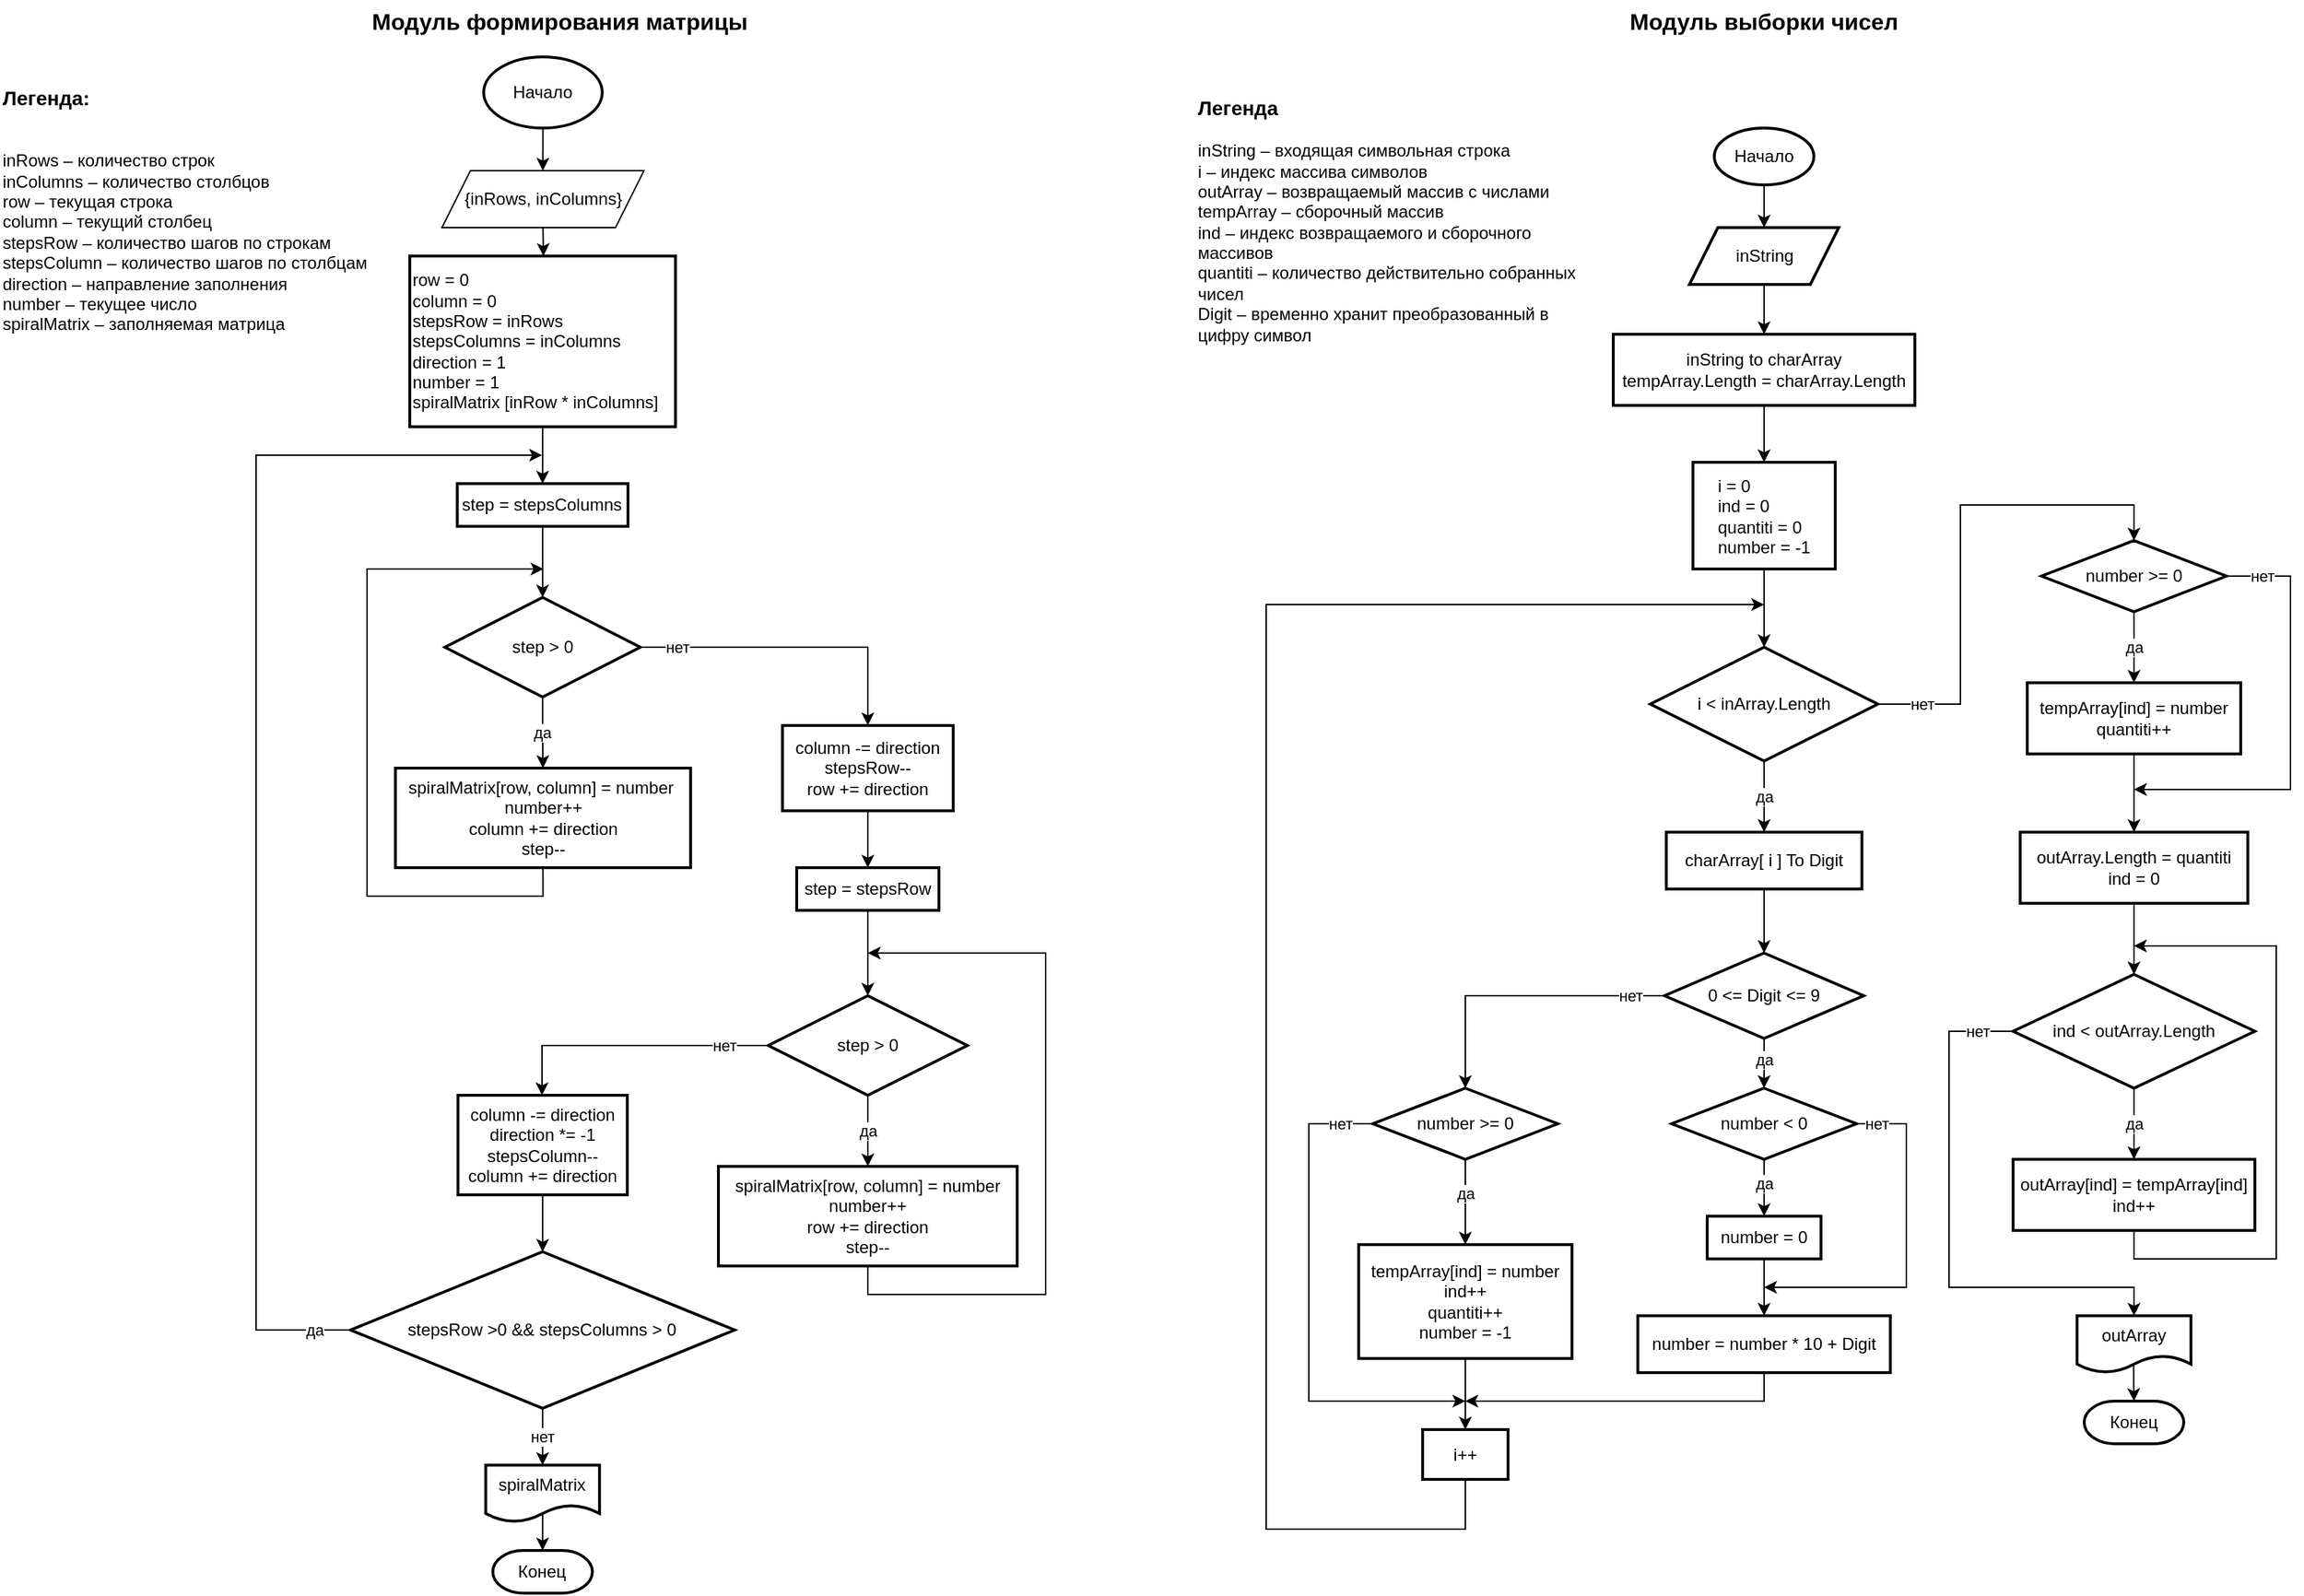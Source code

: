 <mxfile version="21.6.8" type="device">
  <diagram name="Страница — 1" id="DvGwit2RotbHwNRNy4Aj">
    <mxGraphModel dx="1590" dy="1123" grid="1" gridSize="10" guides="1" tooltips="1" connect="1" arrows="1" fold="1" page="1" pageScale="1" pageWidth="827" pageHeight="1169" math="0" shadow="0">
      <root>
        <mxCell id="0" />
        <mxCell id="1" parent="0" />
        <mxCell id="awtu7BCgNXhjJa6UgLH_-3" style="edgeStyle=orthogonalEdgeStyle;rounded=0;orthogonalLoop=1;jettySize=auto;html=1;exitX=0.5;exitY=1;exitDx=0;exitDy=0;exitPerimeter=0;" parent="1" source="awtu7BCgNXhjJa6UgLH_-1" edge="1">
          <mxGeometry relative="1" as="geometry">
            <mxPoint x="401.571" y="135" as="targetPoint" />
          </mxGeometry>
        </mxCell>
        <mxCell id="awtu7BCgNXhjJa6UgLH_-1" value="Начало" style="strokeWidth=2;html=1;shape=mxgraph.flowchart.start_1;whiteSpace=wrap;" parent="1" vertex="1">
          <mxGeometry x="360" y="55" width="83.33" height="50" as="geometry" />
        </mxCell>
        <mxCell id="awtu7BCgNXhjJa6UgLH_-6" style="edgeStyle=orthogonalEdgeStyle;rounded=0;orthogonalLoop=1;jettySize=auto;html=1;exitX=0.5;exitY=1;exitDx=0;exitDy=0;" parent="1" source="awtu7BCgNXhjJa6UgLH_-4" edge="1">
          <mxGeometry relative="1" as="geometry">
            <mxPoint x="402" y="195" as="targetPoint" />
          </mxGeometry>
        </mxCell>
        <mxCell id="awtu7BCgNXhjJa6UgLH_-4" value="&lt;font face=&quot;Arial&quot;&gt;{inRows, inColumns}&lt;/font&gt;" style="shape=parallelogram;perimeter=parallelogramPerimeter;whiteSpace=wrap;html=1;fixedSize=1;" parent="1" vertex="1">
          <mxGeometry x="330.66" y="135" width="142.01" height="40" as="geometry" />
        </mxCell>
        <mxCell id="awtu7BCgNXhjJa6UgLH_-5" value="&lt;h3 style=&quot;text-align: left;&quot;&gt;&lt;span style=&quot;background-color: initial;&quot;&gt;&lt;font face=&quot;Arial&quot;&gt;Легенда:&lt;/font&gt;&lt;/span&gt;&lt;/h3&gt;&lt;div style=&quot;text-align: left;&quot;&gt;&lt;font face=&quot;Arial&quot;&gt;&lt;br&gt;&lt;/font&gt;&lt;/div&gt;&lt;div style=&quot;text-align: left;&quot;&gt;&lt;span style=&quot;background-color: initial;&quot;&gt;&lt;font face=&quot;Arial&quot;&gt;inRows – количество строк&lt;/font&gt;&lt;/span&gt;&lt;/div&gt;&lt;div style=&quot;text-align: left;&quot;&gt;&lt;span style=&quot;background-color: initial;&quot;&gt;&lt;font face=&quot;Arial&quot;&gt;inColumns – количество столбцов&lt;/font&gt;&lt;/span&gt;&lt;/div&gt;&lt;div style=&quot;text-align: left;&quot;&gt;&lt;span style=&quot;background-color: initial;&quot;&gt;&lt;font face=&quot;Arial&quot;&gt;row – текущая строка&lt;/font&gt;&lt;/span&gt;&lt;/div&gt;&lt;div style=&quot;text-align: left;&quot;&gt;&lt;span style=&quot;background-color: initial;&quot;&gt;&lt;font face=&quot;Arial&quot;&gt;column – текущий столбец&lt;/font&gt;&lt;/span&gt;&lt;/div&gt;&lt;div style=&quot;text-align: left;&quot;&gt;&lt;span style=&quot;font-family: Arial; background-color: initial;&quot;&gt;stepsRow – количество шагов по строкам&lt;/span&gt;&lt;br&gt;&lt;/div&gt;&lt;div style=&quot;text-align: left;&quot;&gt;&lt;span style=&quot;background-color: initial;&quot;&gt;&lt;font face=&quot;Arial&quot;&gt;stepsColumn – количество шагов по столбцам&lt;/font&gt;&lt;/span&gt;&lt;/div&gt;&lt;div style=&quot;text-align: left;&quot;&gt;&lt;span style=&quot;background-color: initial;&quot;&gt;&lt;font face=&quot;Arial&quot;&gt;direction – направление заполнения&lt;/font&gt;&lt;/span&gt;&lt;/div&gt;&lt;div style=&quot;text-align: left;&quot;&gt;&lt;span style=&quot;background-color: initial;&quot;&gt;&lt;font face=&quot;Arial&quot;&gt;number – текущее число&lt;/font&gt;&lt;/span&gt;&lt;/div&gt;&lt;div style=&quot;text-align: left;&quot;&gt;&lt;span style=&quot;background-color: initial;&quot;&gt;&lt;font face=&quot;Arial&quot;&gt;spiralMatrix – заполняемая матрица&lt;/font&gt;&lt;/span&gt;&lt;/div&gt;" style="text;html=1;strokeColor=none;fillColor=none;align=center;verticalAlign=top;whiteSpace=wrap;rounded=0;" parent="1" vertex="1">
          <mxGeometry x="20" y="55" width="260" height="220" as="geometry" />
        </mxCell>
        <mxCell id="u1Zfe24nEIfE2NsDHZnL-3" value="" style="edgeStyle=orthogonalEdgeStyle;rounded=0;orthogonalLoop=1;jettySize=auto;html=1;" parent="1" source="awtu7BCgNXhjJa6UgLH_-7" target="u1Zfe24nEIfE2NsDHZnL-2" edge="1">
          <mxGeometry relative="1" as="geometry" />
        </mxCell>
        <mxCell id="awtu7BCgNXhjJa6UgLH_-7" value="&lt;font face=&quot;Arial&quot;&gt;row = 0&lt;br&gt;column = 0&lt;br&gt;stepsRow = inRows&lt;br&gt;stepsColumns = inColumns&lt;br&gt;direction = 1&lt;br&gt;number = 1&lt;br&gt;spiralMatrix [inRow * inColumns]&lt;br&gt;&lt;/font&gt;" style="rounded=1;whiteSpace=wrap;html=1;absoluteArcSize=1;arcSize=0;strokeWidth=2;align=left;" parent="1" vertex="1">
          <mxGeometry x="308.04" y="195" width="186.75" height="120" as="geometry" />
        </mxCell>
        <mxCell id="u1Zfe24nEIfE2NsDHZnL-5" value="да" style="edgeStyle=orthogonalEdgeStyle;rounded=0;orthogonalLoop=1;jettySize=auto;html=1;exitX=0.5;exitY=1;exitDx=0;exitDy=0;" parent="1" source="awtu7BCgNXhjJa6UgLH_-11" target="Ha0NYttJCI5NYpY53pFh-9" edge="1">
          <mxGeometry relative="1" as="geometry" />
        </mxCell>
        <mxCell id="u1Zfe24nEIfE2NsDHZnL-9" value="нет" style="edgeStyle=orthogonalEdgeStyle;rounded=0;orthogonalLoop=1;jettySize=auto;html=1;" parent="1" source="awtu7BCgNXhjJa6UgLH_-11" target="u1Zfe24nEIfE2NsDHZnL-8" edge="1">
          <mxGeometry x="-0.765" relative="1" as="geometry">
            <mxPoint as="offset" />
          </mxGeometry>
        </mxCell>
        <mxCell id="awtu7BCgNXhjJa6UgLH_-11" value="step &amp;gt; 0" style="rhombus;whiteSpace=wrap;html=1;strokeWidth=2;" parent="1" vertex="1">
          <mxGeometry x="332.71" y="435" width="137.39" height="70" as="geometry" />
        </mxCell>
        <mxCell id="Ha0NYttJCI5NYpY53pFh-4" value="spiralMatrix" style="shape=document;whiteSpace=wrap;html=1;boundedLbl=1;strokeWidth=2;" parent="1" vertex="1">
          <mxGeometry x="361.4" y="1045" width="80" height="40" as="geometry" />
        </mxCell>
        <mxCell id="Ha0NYttJCI5NYpY53pFh-7" style="edgeStyle=orthogonalEdgeStyle;rounded=0;orthogonalLoop=1;jettySize=auto;html=1;entryX=0.5;entryY=0;entryDx=0;entryDy=0;entryPerimeter=0;exitX=0.5;exitY=0.858;exitDx=0;exitDy=0;exitPerimeter=0;" parent="1" source="Ha0NYttJCI5NYpY53pFh-4" target="Ha0NYttJCI5NYpY53pFh-6" edge="1">
          <mxGeometry relative="1" as="geometry">
            <mxPoint x="351.4" y="1095" as="sourcePoint" />
          </mxGeometry>
        </mxCell>
        <mxCell id="Ha0NYttJCI5NYpY53pFh-6" value="Конец" style="strokeWidth=2;html=1;shape=mxgraph.flowchart.terminator;whiteSpace=wrap;" parent="1" vertex="1">
          <mxGeometry x="366.4" y="1105" width="70" height="30" as="geometry" />
        </mxCell>
        <mxCell id="u1Zfe24nEIfE2NsDHZnL-6" style="edgeStyle=orthogonalEdgeStyle;rounded=0;orthogonalLoop=1;jettySize=auto;html=1;exitX=0.5;exitY=1;exitDx=0;exitDy=0;" parent="1" source="Ha0NYttJCI5NYpY53pFh-9" edge="1">
          <mxGeometry relative="1" as="geometry">
            <mxPoint x="402" y="415" as="targetPoint" />
            <Array as="points">
              <mxPoint x="402" y="645" />
              <mxPoint x="278" y="645" />
              <mxPoint x="278" y="415" />
              <mxPoint x="402" y="415" />
            </Array>
          </mxGeometry>
        </mxCell>
        <mxCell id="Ha0NYttJCI5NYpY53pFh-9" value="spiralMatrix[row, column] = number&amp;nbsp;&lt;br&gt;number++&lt;br&gt;column += direction&lt;br&gt;step--" style="whiteSpace=wrap;html=1;rounded=1;arcSize=0;strokeWidth=2;" parent="1" vertex="1">
          <mxGeometry x="297.91" y="555" width="207.51" height="70" as="geometry" />
        </mxCell>
        <mxCell id="u1Zfe24nEIfE2NsDHZnL-4" style="edgeStyle=orthogonalEdgeStyle;rounded=0;orthogonalLoop=1;jettySize=auto;html=1;exitX=0.5;exitY=1;exitDx=0;exitDy=0;" parent="1" source="u1Zfe24nEIfE2NsDHZnL-2" target="awtu7BCgNXhjJa6UgLH_-11" edge="1">
          <mxGeometry relative="1" as="geometry" />
        </mxCell>
        <mxCell id="u1Zfe24nEIfE2NsDHZnL-2" value="step = stepsColumns" style="whiteSpace=wrap;html=1;align=center;rounded=1;arcSize=0;strokeWidth=2;" parent="1" vertex="1">
          <mxGeometry x="341.41" y="355" width="120" height="30" as="geometry" />
        </mxCell>
        <mxCell id="u1Zfe24nEIfE2NsDHZnL-12" value="" style="edgeStyle=orthogonalEdgeStyle;rounded=0;orthogonalLoop=1;jettySize=auto;html=1;" parent="1" source="u1Zfe24nEIfE2NsDHZnL-8" target="u1Zfe24nEIfE2NsDHZnL-11" edge="1">
          <mxGeometry relative="1" as="geometry" />
        </mxCell>
        <mxCell id="u1Zfe24nEIfE2NsDHZnL-8" value="column -= direction&lt;br&gt;stepsRow--&lt;br&gt;row += direction" style="whiteSpace=wrap;html=1;strokeWidth=2;" parent="1" vertex="1">
          <mxGeometry x="570" y="525" width="120" height="60" as="geometry" />
        </mxCell>
        <mxCell id="u1Zfe24nEIfE2NsDHZnL-16" value="" style="edgeStyle=orthogonalEdgeStyle;rounded=0;orthogonalLoop=1;jettySize=auto;html=1;" parent="1" source="u1Zfe24nEIfE2NsDHZnL-11" target="u1Zfe24nEIfE2NsDHZnL-15" edge="1">
          <mxGeometry relative="1" as="geometry" />
        </mxCell>
        <mxCell id="u1Zfe24nEIfE2NsDHZnL-11" value="step = stepsRow" style="whiteSpace=wrap;html=1;strokeWidth=2;" parent="1" vertex="1">
          <mxGeometry x="580" y="625" width="100" height="30" as="geometry" />
        </mxCell>
        <mxCell id="u1Zfe24nEIfE2NsDHZnL-18" style="edgeStyle=orthogonalEdgeStyle;rounded=0;orthogonalLoop=1;jettySize=auto;html=1;exitX=0.5;exitY=1;exitDx=0;exitDy=0;" parent="1" source="u1Zfe24nEIfE2NsDHZnL-13" edge="1">
          <mxGeometry relative="1" as="geometry">
            <mxPoint x="630" y="685" as="targetPoint" />
            <Array as="points">
              <mxPoint x="630" y="925" />
              <mxPoint x="755" y="925" />
              <mxPoint x="755" y="685" />
            </Array>
          </mxGeometry>
        </mxCell>
        <mxCell id="u1Zfe24nEIfE2NsDHZnL-13" value="spiralMatrix[row, column] = number&lt;br&gt;number++&lt;br&gt;row += direction&lt;br&gt;step--" style="whiteSpace=wrap;html=1;strokeWidth=2;" parent="1" vertex="1">
          <mxGeometry x="525" y="835" width="210" height="70" as="geometry" />
        </mxCell>
        <mxCell id="u1Zfe24nEIfE2NsDHZnL-17" value="да" style="edgeStyle=orthogonalEdgeStyle;rounded=0;orthogonalLoop=1;jettySize=auto;html=1;exitX=0.5;exitY=1;exitDx=0;exitDy=0;entryX=0.5;entryY=0;entryDx=0;entryDy=0;" parent="1" source="u1Zfe24nEIfE2NsDHZnL-15" target="u1Zfe24nEIfE2NsDHZnL-13" edge="1">
          <mxGeometry relative="1" as="geometry" />
        </mxCell>
        <mxCell id="u1Zfe24nEIfE2NsDHZnL-20" value="нет" style="edgeStyle=orthogonalEdgeStyle;rounded=0;orthogonalLoop=1;jettySize=auto;html=1;" parent="1" source="u1Zfe24nEIfE2NsDHZnL-15" target="u1Zfe24nEIfE2NsDHZnL-19" edge="1">
          <mxGeometry x="-0.682" relative="1" as="geometry">
            <Array as="points">
              <mxPoint x="401" y="750" />
            </Array>
            <mxPoint as="offset" />
          </mxGeometry>
        </mxCell>
        <mxCell id="u1Zfe24nEIfE2NsDHZnL-15" value="step &amp;gt; 0" style="rhombus;whiteSpace=wrap;html=1;strokeWidth=2;" parent="1" vertex="1">
          <mxGeometry x="560" y="715" width="140" height="70" as="geometry" />
        </mxCell>
        <mxCell id="u1Zfe24nEIfE2NsDHZnL-24" value="" style="edgeStyle=orthogonalEdgeStyle;rounded=0;orthogonalLoop=1;jettySize=auto;html=1;" parent="1" source="u1Zfe24nEIfE2NsDHZnL-19" target="u1Zfe24nEIfE2NsDHZnL-23" edge="1">
          <mxGeometry relative="1" as="geometry" />
        </mxCell>
        <mxCell id="u1Zfe24nEIfE2NsDHZnL-19" value="column -= direction&lt;br&gt;direction *= -1&lt;br&gt;stepsColumn--&lt;br&gt;column += direction" style="whiteSpace=wrap;html=1;strokeWidth=2;" parent="1" vertex="1">
          <mxGeometry x="341.91" y="785" width="119" height="70" as="geometry" />
        </mxCell>
        <mxCell id="u1Zfe24nEIfE2NsDHZnL-25" value="да" style="edgeStyle=orthogonalEdgeStyle;rounded=0;orthogonalLoop=1;jettySize=auto;html=1;exitX=0;exitY=0.5;exitDx=0;exitDy=0;" parent="1" source="u1Zfe24nEIfE2NsDHZnL-23" edge="1">
          <mxGeometry x="-0.943" relative="1" as="geometry">
            <mxPoint x="401" y="335" as="targetPoint" />
            <Array as="points">
              <mxPoint x="200" y="950" />
              <mxPoint x="200" y="335" />
            </Array>
            <mxPoint as="offset" />
          </mxGeometry>
        </mxCell>
        <mxCell id="u1Zfe24nEIfE2NsDHZnL-26" value="нет" style="edgeStyle=orthogonalEdgeStyle;rounded=0;orthogonalLoop=1;jettySize=auto;html=1;exitX=0.5;exitY=1;exitDx=0;exitDy=0;entryX=0.5;entryY=0;entryDx=0;entryDy=0;" parent="1" source="u1Zfe24nEIfE2NsDHZnL-23" target="Ha0NYttJCI5NYpY53pFh-4" edge="1">
          <mxGeometry relative="1" as="geometry" />
        </mxCell>
        <mxCell id="u1Zfe24nEIfE2NsDHZnL-23" value="stepsRow &amp;gt;0 &amp;amp;&amp;amp; stepsColumns &amp;gt; 0" style="rhombus;whiteSpace=wrap;html=1;strokeWidth=2;" parent="1" vertex="1">
          <mxGeometry x="266.4" y="895" width="270" height="110" as="geometry" />
        </mxCell>
        <mxCell id="EmdX5fNHuq1iSiNroixk-1" value="&lt;b&gt;&lt;font style=&quot;font-size: 16px;&quot;&gt;Модуль формирования матрицы&lt;/font&gt;&lt;/b&gt;" style="text;html=1;strokeColor=none;fillColor=none;align=center;verticalAlign=middle;whiteSpace=wrap;rounded=0;" parent="1" vertex="1">
          <mxGeometry x="272" y="15" width="282.6" height="30" as="geometry" />
        </mxCell>
        <mxCell id="EmdX5fNHuq1iSiNroixk-2" value="&lt;b&gt;&lt;font style=&quot;font-size: 16px;&quot;&gt;Модуль выборки чисел&lt;/font&gt;&lt;/b&gt;" style="text;html=1;strokeColor=none;fillColor=none;align=center;verticalAlign=middle;whiteSpace=wrap;rounded=0;" parent="1" vertex="1">
          <mxGeometry x="1160" y="15" width="200" height="30" as="geometry" />
        </mxCell>
        <mxCell id="EmdX5fNHuq1iSiNroixk-6" style="edgeStyle=orthogonalEdgeStyle;rounded=0;orthogonalLoop=1;jettySize=auto;html=1;exitX=0.5;exitY=1;exitDx=0;exitDy=0;exitPerimeter=0;" parent="1" source="EmdX5fNHuq1iSiNroixk-4" target="EmdX5fNHuq1iSiNroixk-5" edge="1">
          <mxGeometry relative="1" as="geometry" />
        </mxCell>
        <mxCell id="EmdX5fNHuq1iSiNroixk-4" value="Начало" style="strokeWidth=2;html=1;shape=mxgraph.flowchart.start_1;whiteSpace=wrap;" parent="1" vertex="1">
          <mxGeometry x="1225" y="105" width="70" height="40" as="geometry" />
        </mxCell>
        <mxCell id="EmdX5fNHuq1iSiNroixk-10" value="" style="edgeStyle=orthogonalEdgeStyle;rounded=0;orthogonalLoop=1;jettySize=auto;html=1;" parent="1" source="EmdX5fNHuq1iSiNroixk-5" target="EmdX5fNHuq1iSiNroixk-9" edge="1">
          <mxGeometry relative="1" as="geometry" />
        </mxCell>
        <mxCell id="EmdX5fNHuq1iSiNroixk-5" value="inString" style="shape=parallelogram;perimeter=parallelogramPerimeter;whiteSpace=wrap;html=1;fixedSize=1;strokeWidth=2;" parent="1" vertex="1">
          <mxGeometry x="1207.5" y="175" width="105" height="40" as="geometry" />
        </mxCell>
        <mxCell id="EmdX5fNHuq1iSiNroixk-8" value="&lt;font style=&quot;&quot;&gt;&lt;b style=&quot;font-size: 14px;&quot;&gt;Легенда&lt;/b&gt;&lt;br&gt;&lt;br&gt;&lt;font style=&quot;font-size: 12px;&quot;&gt;inString – входящая символьная строка&lt;br&gt;i – индекс массива символов&lt;br&gt;&lt;/font&gt;outArray – возвращаемый массив с числами&lt;br&gt;tempArray – сборочный массив&lt;br&gt;ind – индекс возвращаемого и сборочного массивов&lt;br&gt;quantiti – количество действительно собранных чисел&lt;br&gt;Digit – временно хранит преобразованный в цифру символ&lt;br&gt;&lt;/font&gt;" style="text;html=1;strokeColor=none;fillColor=none;align=left;verticalAlign=middle;whiteSpace=wrap;rounded=0;labelPosition=center;verticalLabelPosition=middle;" parent="1" vertex="1">
          <mxGeometry x="860" y="70" width="280" height="200" as="geometry" />
        </mxCell>
        <mxCell id="Jo3el0Z35PBfp2zs-FnJ-3" style="edgeStyle=orthogonalEdgeStyle;rounded=0;orthogonalLoop=1;jettySize=auto;html=1;exitX=0.5;exitY=1;exitDx=0;exitDy=0;entryX=0.5;entryY=0;entryDx=0;entryDy=0;" parent="1" source="EmdX5fNHuq1iSiNroixk-9" target="yyMuqoqaVKjdWiteK0y0-17" edge="1">
          <mxGeometry relative="1" as="geometry" />
        </mxCell>
        <mxCell id="EmdX5fNHuq1iSiNroixk-9" value="inString to charArray&lt;br&gt;tempArray.Length = charArray.Length" style="whiteSpace=wrap;html=1;strokeWidth=2;" parent="1" vertex="1">
          <mxGeometry x="1154" y="250" width="211.99" height="50" as="geometry" />
        </mxCell>
        <mxCell id="yyMuqoqaVKjdWiteK0y0-11" style="edgeStyle=orthogonalEdgeStyle;rounded=0;orthogonalLoop=1;jettySize=auto;html=1;exitX=0.5;exitY=1;exitDx=0;exitDy=0;entryX=0.5;entryY=0;entryDx=0;entryDy=0;" parent="1" source="yyMuqoqaVKjdWiteK0y0-1" target="yyMuqoqaVKjdWiteK0y0-5" edge="1">
          <mxGeometry relative="1" as="geometry" />
        </mxCell>
        <mxCell id="yyMuqoqaVKjdWiteK0y0-1" value="charArray[ i ] To Digit" style="rounded=1;whiteSpace=wrap;html=1;absoluteArcSize=1;arcSize=0;strokeWidth=2;" parent="1" vertex="1">
          <mxGeometry x="1191.26" y="600" width="137.5" height="40" as="geometry" />
        </mxCell>
        <mxCell id="yyMuqoqaVKjdWiteK0y0-20" value="да" style="edgeStyle=orthogonalEdgeStyle;rounded=0;orthogonalLoop=1;jettySize=auto;html=1;exitX=0.5;exitY=1;exitDx=0;exitDy=0;entryX=0.5;entryY=0;entryDx=0;entryDy=0;" parent="1" source="yyMuqoqaVKjdWiteK0y0-5" target="yyMuqoqaVKjdWiteK0y0-19" edge="1">
          <mxGeometry x="-0.143" relative="1" as="geometry">
            <mxPoint as="offset" />
          </mxGeometry>
        </mxCell>
        <mxCell id="yyMuqoqaVKjdWiteK0y0-28" value="нет" style="edgeStyle=orthogonalEdgeStyle;rounded=0;orthogonalLoop=1;jettySize=auto;html=1;exitX=0;exitY=0.5;exitDx=0;exitDy=0;entryX=0.5;entryY=0;entryDx=0;entryDy=0;" parent="1" source="yyMuqoqaVKjdWiteK0y0-5" target="yyMuqoqaVKjdWiteK0y0-27" edge="1">
          <mxGeometry x="-0.765" relative="1" as="geometry">
            <mxPoint as="offset" />
          </mxGeometry>
        </mxCell>
        <mxCell id="yyMuqoqaVKjdWiteK0y0-5" value="0 &amp;lt;= Digit &amp;lt;= 9" style="rhombus;whiteSpace=wrap;html=1;strokeWidth=2;" parent="1" vertex="1">
          <mxGeometry x="1190" y="685" width="140" height="60" as="geometry" />
        </mxCell>
        <mxCell id="yyMuqoqaVKjdWiteK0y0-33" style="edgeStyle=orthogonalEdgeStyle;rounded=0;orthogonalLoop=1;jettySize=auto;html=1;exitX=0.5;exitY=1;exitDx=0;exitDy=0;" parent="1" source="yyMuqoqaVKjdWiteK0y0-6" edge="1">
          <mxGeometry relative="1" as="geometry">
            <mxPoint x="1050" y="1000" as="targetPoint" />
            <Array as="points">
              <mxPoint x="1260" y="1000" />
            </Array>
          </mxGeometry>
        </mxCell>
        <mxCell id="yyMuqoqaVKjdWiteK0y0-6" value="number = number * 10 + Digit" style="rounded=1;whiteSpace=wrap;html=1;absoluteArcSize=1;arcSize=0;strokeWidth=2;" parent="1" vertex="1">
          <mxGeometry x="1171.25" y="940" width="177.5" height="40" as="geometry" />
        </mxCell>
        <mxCell id="yyMuqoqaVKjdWiteK0y0-9" value="да" style="edgeStyle=orthogonalEdgeStyle;rounded=0;orthogonalLoop=1;jettySize=auto;html=1;exitX=0.5;exitY=1;exitDx=0;exitDy=0;entryX=0.5;entryY=0;entryDx=0;entryDy=0;" parent="1" source="yyMuqoqaVKjdWiteK0y0-7" target="yyMuqoqaVKjdWiteK0y0-1" edge="1">
          <mxGeometry relative="1" as="geometry" />
        </mxCell>
        <mxCell id="FL35kg1szU_DRtUcH_IO-7" value="нет" style="edgeStyle=orthogonalEdgeStyle;rounded=0;orthogonalLoop=1;jettySize=auto;html=1;exitX=1;exitY=0.5;exitDx=0;exitDy=0;entryX=0.5;entryY=0;entryDx=0;entryDy=0;" edge="1" parent="1" source="yyMuqoqaVKjdWiteK0y0-7" target="FL35kg1szU_DRtUcH_IO-4">
          <mxGeometry x="-0.821" relative="1" as="geometry">
            <Array as="points">
              <mxPoint x="1398" y="510" />
              <mxPoint x="1398" y="370" />
              <mxPoint x="1520" y="370" />
            </Array>
            <mxPoint as="offset" />
          </mxGeometry>
        </mxCell>
        <mxCell id="yyMuqoqaVKjdWiteK0y0-7" value="i &amp;lt; inArray.Length" style="rhombus;whiteSpace=wrap;html=1;strokeWidth=2;" parent="1" vertex="1">
          <mxGeometry x="1180" y="470" width="160.01" height="80" as="geometry" />
        </mxCell>
        <mxCell id="yyMuqoqaVKjdWiteK0y0-16" style="edgeStyle=orthogonalEdgeStyle;rounded=0;orthogonalLoop=1;jettySize=auto;html=1;exitX=0.5;exitY=1;exitDx=0;exitDy=0;" parent="1" source="yyMuqoqaVKjdWiteK0y0-13" edge="1">
          <mxGeometry relative="1" as="geometry">
            <mxPoint x="1260" y="440" as="targetPoint" />
            <Array as="points">
              <mxPoint x="1050" y="1090" />
              <mxPoint x="910" y="1090" />
              <mxPoint x="910" y="440" />
            </Array>
          </mxGeometry>
        </mxCell>
        <mxCell id="yyMuqoqaVKjdWiteK0y0-13" value="i++" style="rounded=1;whiteSpace=wrap;html=1;absoluteArcSize=1;arcSize=0;strokeWidth=2;" parent="1" vertex="1">
          <mxGeometry x="1020" y="1020" width="60" height="35" as="geometry" />
        </mxCell>
        <mxCell id="Jo3el0Z35PBfp2zs-FnJ-5" style="edgeStyle=orthogonalEdgeStyle;rounded=0;orthogonalLoop=1;jettySize=auto;html=1;exitX=0.5;exitY=1;exitDx=0;exitDy=0;entryX=0.5;entryY=0;entryDx=0;entryDy=0;" parent="1" source="yyMuqoqaVKjdWiteK0y0-17" target="yyMuqoqaVKjdWiteK0y0-7" edge="1">
          <mxGeometry relative="1" as="geometry" />
        </mxCell>
        <mxCell id="yyMuqoqaVKjdWiteK0y0-17" value="&lt;div style=&quot;text-align: left;&quot;&gt;&lt;span style=&quot;background-color: initial;&quot;&gt;i = 0&lt;/span&gt;&lt;/div&gt;&lt;div style=&quot;text-align: left;&quot;&gt;&lt;span style=&quot;background-color: initial;&quot;&gt;ind = 0&lt;/span&gt;&lt;/div&gt;&lt;div style=&quot;text-align: left;&quot;&gt;&lt;span style=&quot;background-color: initial;&quot;&gt;quantiti = 0&lt;/span&gt;&lt;br&gt;&lt;/div&gt;&lt;div style=&quot;text-align: left;&quot;&gt;&lt;span style=&quot;background-color: initial;&quot;&gt;number = -1&lt;/span&gt;&lt;/div&gt;" style="rounded=1;whiteSpace=wrap;html=1;absoluteArcSize=1;arcSize=0;strokeWidth=2;align=center;" parent="1" vertex="1">
          <mxGeometry x="1209.99" y="340" width="100" height="75" as="geometry" />
        </mxCell>
        <mxCell id="yyMuqoqaVKjdWiteK0y0-23" value="да" style="edgeStyle=orthogonalEdgeStyle;rounded=0;orthogonalLoop=1;jettySize=auto;html=1;exitX=0.5;exitY=1;exitDx=0;exitDy=0;entryX=0.5;entryY=0;entryDx=0;entryDy=0;" parent="1" source="yyMuqoqaVKjdWiteK0y0-19" target="yyMuqoqaVKjdWiteK0y0-21" edge="1">
          <mxGeometry x="-0.143" relative="1" as="geometry">
            <mxPoint as="offset" />
          </mxGeometry>
        </mxCell>
        <mxCell id="yyMuqoqaVKjdWiteK0y0-25" value="нет" style="edgeStyle=orthogonalEdgeStyle;rounded=0;orthogonalLoop=1;jettySize=auto;html=1;exitX=1;exitY=0.5;exitDx=0;exitDy=0;" parent="1" source="yyMuqoqaVKjdWiteK0y0-19" edge="1">
          <mxGeometry x="-0.89" relative="1" as="geometry">
            <mxPoint x="1260" y="920" as="targetPoint" />
            <Array as="points">
              <mxPoint x="1360" y="805" />
              <mxPoint x="1360" y="920" />
            </Array>
            <mxPoint as="offset" />
          </mxGeometry>
        </mxCell>
        <mxCell id="yyMuqoqaVKjdWiteK0y0-19" value="number &amp;lt; 0" style="rhombus;whiteSpace=wrap;html=1;strokeWidth=2;" parent="1" vertex="1">
          <mxGeometry x="1195" y="780" width="130" height="50" as="geometry" />
        </mxCell>
        <mxCell id="yyMuqoqaVKjdWiteK0y0-24" style="edgeStyle=orthogonalEdgeStyle;rounded=0;orthogonalLoop=1;jettySize=auto;html=1;exitX=0.5;exitY=1;exitDx=0;exitDy=0;entryX=0.5;entryY=0;entryDx=0;entryDy=0;" parent="1" source="yyMuqoqaVKjdWiteK0y0-21" target="yyMuqoqaVKjdWiteK0y0-6" edge="1">
          <mxGeometry relative="1" as="geometry" />
        </mxCell>
        <mxCell id="yyMuqoqaVKjdWiteK0y0-21" value="number = 0" style="rounded=1;whiteSpace=wrap;html=1;absoluteArcSize=1;arcSize=0;strokeWidth=2;" parent="1" vertex="1">
          <mxGeometry x="1220.01" y="870" width="80" height="30" as="geometry" />
        </mxCell>
        <mxCell id="yyMuqoqaVKjdWiteK0y0-30" value="да" style="edgeStyle=orthogonalEdgeStyle;rounded=0;orthogonalLoop=1;jettySize=auto;html=1;exitX=0.5;exitY=1;exitDx=0;exitDy=0;entryX=0.5;entryY=0;entryDx=0;entryDy=0;" parent="1" source="yyMuqoqaVKjdWiteK0y0-27" target="yyMuqoqaVKjdWiteK0y0-29" edge="1">
          <mxGeometry x="-0.2" relative="1" as="geometry">
            <mxPoint as="offset" />
          </mxGeometry>
        </mxCell>
        <mxCell id="Jo3el0Z35PBfp2zs-FnJ-4" value="нет" style="edgeStyle=orthogonalEdgeStyle;rounded=0;orthogonalLoop=1;jettySize=auto;html=1;exitX=0;exitY=0.5;exitDx=0;exitDy=0;" parent="1" source="yyMuqoqaVKjdWiteK0y0-27" edge="1">
          <mxGeometry x="-0.865" relative="1" as="geometry">
            <mxPoint x="1050" y="1000" as="targetPoint" />
            <Array as="points">
              <mxPoint x="940" y="805" />
              <mxPoint x="940" y="1000" />
            </Array>
            <mxPoint as="offset" />
          </mxGeometry>
        </mxCell>
        <mxCell id="yyMuqoqaVKjdWiteK0y0-27" value="number &amp;gt;= 0" style="rhombus;whiteSpace=wrap;html=1;strokeWidth=2;" parent="1" vertex="1">
          <mxGeometry x="985" y="780" width="130" height="50" as="geometry" />
        </mxCell>
        <mxCell id="yyMuqoqaVKjdWiteK0y0-32" style="edgeStyle=orthogonalEdgeStyle;rounded=0;orthogonalLoop=1;jettySize=auto;html=1;exitX=0.5;exitY=1;exitDx=0;exitDy=0;entryX=0.5;entryY=0;entryDx=0;entryDy=0;" parent="1" source="yyMuqoqaVKjdWiteK0y0-29" target="yyMuqoqaVKjdWiteK0y0-13" edge="1">
          <mxGeometry relative="1" as="geometry" />
        </mxCell>
        <mxCell id="yyMuqoqaVKjdWiteK0y0-29" value="tempArray[ind] = number&lt;br&gt;ind++&lt;br&gt;quantiti++&lt;br&gt;number = -1" style="rounded=1;whiteSpace=wrap;html=1;absoluteArcSize=1;arcSize=0;strokeWidth=2;" parent="1" vertex="1">
          <mxGeometry x="975" y="890" width="150" height="80" as="geometry" />
        </mxCell>
        <mxCell id="Jo3el0Z35PBfp2zs-FnJ-9" style="edgeStyle=orthogonalEdgeStyle;rounded=0;orthogonalLoop=1;jettySize=auto;html=1;exitX=0.5;exitY=1;exitDx=0;exitDy=0;entryX=0.5;entryY=0;entryDx=0;entryDy=0;" parent="1" source="Jo3el0Z35PBfp2zs-FnJ-6" target="Jo3el0Z35PBfp2zs-FnJ-8" edge="1">
          <mxGeometry relative="1" as="geometry" />
        </mxCell>
        <mxCell id="FL35kg1szU_DRtUcH_IO-2" value="" style="edgeStyle=orthogonalEdgeStyle;rounded=0;orthogonalLoop=1;jettySize=auto;html=1;exitX=0.5;exitY=1;exitDx=0;exitDy=0;entryX=0.5;entryY=0;entryDx=0;entryDy=0;" edge="1" parent="1" source="FL35kg1szU_DRtUcH_IO-3" target="Jo3el0Z35PBfp2zs-FnJ-6">
          <mxGeometry relative="1" as="geometry">
            <mxPoint x="1520" y="570" as="sourcePoint" />
            <mxPoint x="1520" y="590" as="targetPoint" />
            <Array as="points" />
          </mxGeometry>
        </mxCell>
        <mxCell id="Jo3el0Z35PBfp2zs-FnJ-6" value="outArray.Length = quantiti&lt;br&gt;ind = 0" style="rounded=1;whiteSpace=wrap;html=1;absoluteArcSize=1;arcSize=0;strokeWidth=2;glass=0;" parent="1" vertex="1">
          <mxGeometry x="1440" y="600" width="160" height="50" as="geometry" />
        </mxCell>
        <mxCell id="Jo3el0Z35PBfp2zs-FnJ-11" value="да" style="edgeStyle=orthogonalEdgeStyle;rounded=0;orthogonalLoop=1;jettySize=auto;html=1;" parent="1" source="Jo3el0Z35PBfp2zs-FnJ-8" target="Jo3el0Z35PBfp2zs-FnJ-10" edge="1">
          <mxGeometry relative="1" as="geometry" />
        </mxCell>
        <mxCell id="Jo3el0Z35PBfp2zs-FnJ-15" value="нет" style="edgeStyle=orthogonalEdgeStyle;rounded=0;orthogonalLoop=1;jettySize=auto;html=1;exitX=0;exitY=0.5;exitDx=0;exitDy=0;entryX=0.5;entryY=0;entryDx=0;entryDy=0;" parent="1" source="Jo3el0Z35PBfp2zs-FnJ-8" target="Jo3el0Z35PBfp2zs-FnJ-13" edge="1">
          <mxGeometry x="-0.867" relative="1" as="geometry">
            <Array as="points">
              <mxPoint x="1390" y="740" />
              <mxPoint x="1390" y="920" />
              <mxPoint x="1520" y="920" />
            </Array>
            <mxPoint as="offset" />
          </mxGeometry>
        </mxCell>
        <mxCell id="Jo3el0Z35PBfp2zs-FnJ-8" value="ind &amp;lt; outArray.Length" style="rhombus;whiteSpace=wrap;html=1;strokeWidth=2;" parent="1" vertex="1">
          <mxGeometry x="1435" y="700" width="170" height="80" as="geometry" />
        </mxCell>
        <mxCell id="Jo3el0Z35PBfp2zs-FnJ-12" style="edgeStyle=orthogonalEdgeStyle;rounded=0;orthogonalLoop=1;jettySize=auto;html=1;exitX=0.5;exitY=1;exitDx=0;exitDy=0;" parent="1" source="Jo3el0Z35PBfp2zs-FnJ-10" edge="1">
          <mxGeometry relative="1" as="geometry">
            <mxPoint x="1520" y="680" as="targetPoint" />
            <Array as="points">
              <mxPoint x="1520" y="900" />
              <mxPoint x="1620" y="900" />
              <mxPoint x="1620" y="680" />
            </Array>
          </mxGeometry>
        </mxCell>
        <mxCell id="Jo3el0Z35PBfp2zs-FnJ-10" value="outArray[ind] = tempArray[ind]&lt;br&gt;ind++" style="whiteSpace=wrap;html=1;strokeWidth=2;" parent="1" vertex="1">
          <mxGeometry x="1435" y="830" width="170" height="50" as="geometry" />
        </mxCell>
        <mxCell id="Jo3el0Z35PBfp2zs-FnJ-13" value="outArray" style="shape=document;whiteSpace=wrap;html=1;boundedLbl=1;strokeWidth=2;" parent="1" vertex="1">
          <mxGeometry x="1480" y="940" width="80" height="40" as="geometry" />
        </mxCell>
        <mxCell id="Jo3el0Z35PBfp2zs-FnJ-16" style="edgeStyle=orthogonalEdgeStyle;rounded=0;orthogonalLoop=1;jettySize=auto;html=1;exitX=0.497;exitY=0.868;exitDx=0;exitDy=0;exitPerimeter=0;entryX=0.5;entryY=0;entryDx=0;entryDy=0;entryPerimeter=0;" parent="1" source="Jo3el0Z35PBfp2zs-FnJ-13" target="Jo3el0Z35PBfp2zs-FnJ-14" edge="1">
          <mxGeometry relative="1" as="geometry">
            <mxPoint x="1530" y="990" as="targetPoint" />
            <Array as="points">
              <mxPoint x="1520" y="990" />
            </Array>
          </mxGeometry>
        </mxCell>
        <mxCell id="Jo3el0Z35PBfp2zs-FnJ-14" value="Конец" style="strokeWidth=2;html=1;shape=mxgraph.flowchart.terminator;whiteSpace=wrap;" parent="1" vertex="1">
          <mxGeometry x="1485" y="1000" width="70" height="30" as="geometry" />
        </mxCell>
        <mxCell id="FL35kg1szU_DRtUcH_IO-3" value="tempArray[ind] = number&lt;br&gt;quantiti++" style="rounded=1;whiteSpace=wrap;html=1;absoluteArcSize=1;arcSize=0;strokeWidth=2;" vertex="1" parent="1">
          <mxGeometry x="1445" y="495" width="150" height="50" as="geometry" />
        </mxCell>
        <mxCell id="FL35kg1szU_DRtUcH_IO-5" value="да" style="edgeStyle=orthogonalEdgeStyle;rounded=0;orthogonalLoop=1;jettySize=auto;html=1;exitX=0.5;exitY=1;exitDx=0;exitDy=0;entryX=0.5;entryY=0;entryDx=0;entryDy=0;" edge="1" parent="1" source="FL35kg1szU_DRtUcH_IO-4" target="FL35kg1szU_DRtUcH_IO-3">
          <mxGeometry relative="1" as="geometry" />
        </mxCell>
        <mxCell id="FL35kg1szU_DRtUcH_IO-6" value="нет" style="edgeStyle=orthogonalEdgeStyle;rounded=0;orthogonalLoop=1;jettySize=auto;html=1;exitX=1;exitY=0.5;exitDx=0;exitDy=0;" edge="1" parent="1" source="FL35kg1szU_DRtUcH_IO-4">
          <mxGeometry x="-0.836" relative="1" as="geometry">
            <mxPoint x="1520" y="570" as="targetPoint" />
            <Array as="points">
              <mxPoint x="1630" y="420" />
              <mxPoint x="1630" y="570" />
            </Array>
            <mxPoint as="offset" />
          </mxGeometry>
        </mxCell>
        <mxCell id="FL35kg1szU_DRtUcH_IO-4" value="number &amp;gt;= 0" style="rhombus;whiteSpace=wrap;html=1;strokeWidth=2;" vertex="1" parent="1">
          <mxGeometry x="1455" y="395" width="130" height="50" as="geometry" />
        </mxCell>
      </root>
    </mxGraphModel>
  </diagram>
</mxfile>
